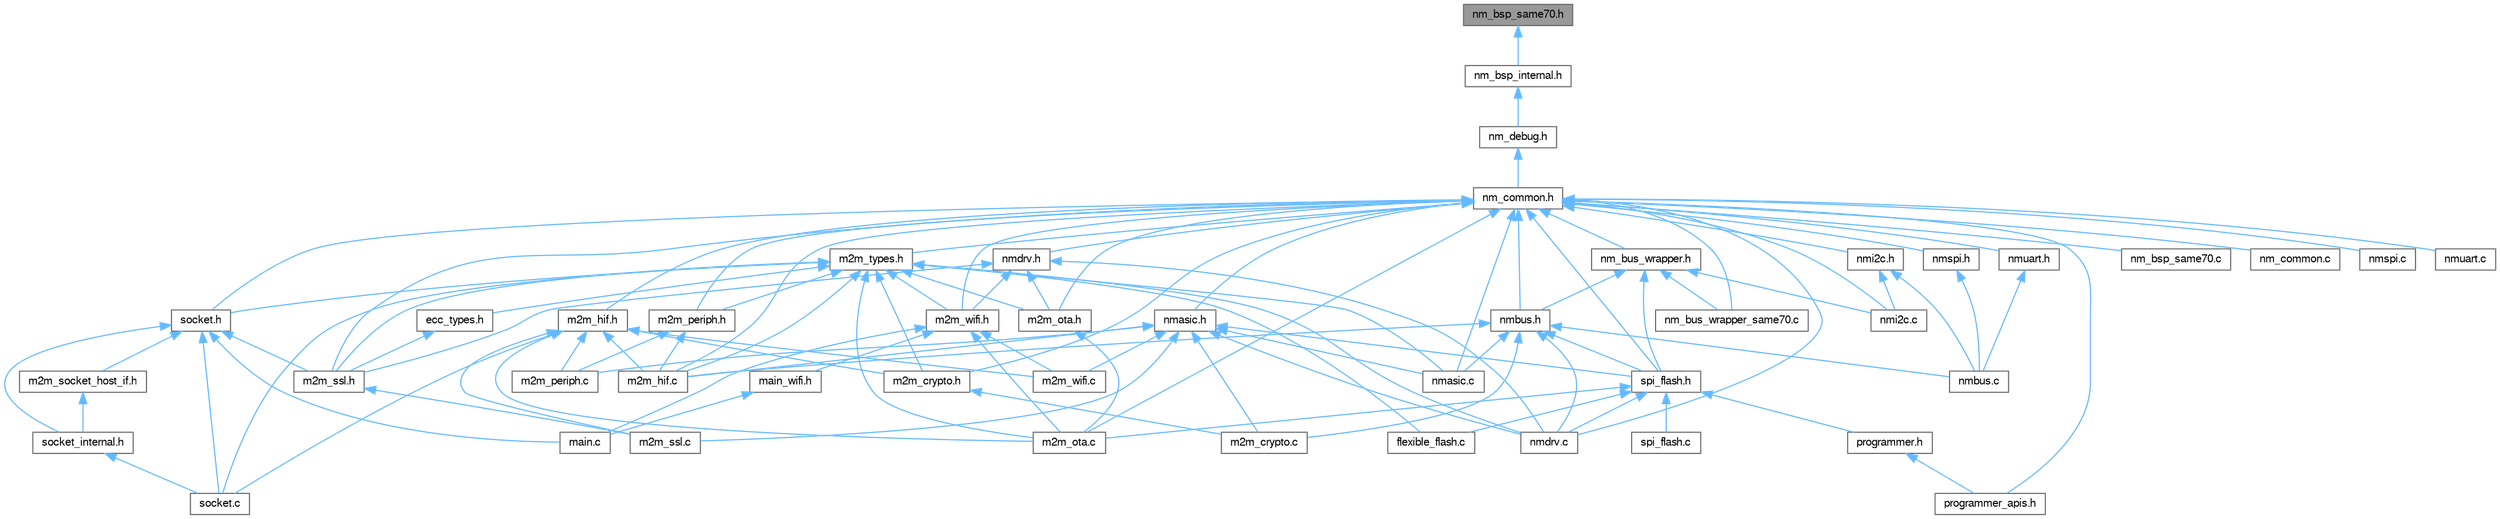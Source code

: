 digraph "nm_bsp_same70.h"
{
 // LATEX_PDF_SIZE
  bgcolor="transparent";
  edge [fontname=FreeSans,fontsize=10,labelfontname=FreeSans,labelfontsize=10];
  node [fontname=FreeSans,fontsize=10,shape=box,height=0.2,width=0.4];
  Node1 [label="nm_bsp_same70.h",height=0.2,width=0.4,color="gray40", fillcolor="grey60", style="filled", fontcolor="black",tooltip="This module contains SAME70 BSP APIs declarations."];
  Node1 -> Node2 [dir="back",color="steelblue1",style="solid"];
  Node2 [label="nm_bsp_internal.h",height=0.2,width=0.4,color="grey40", fillcolor="white", style="filled",URL="$nm__bsp__internal_8h.html",tooltip="This module contains NMC1500 BSP APIs declarations."];
  Node2 -> Node3 [dir="back",color="steelblue1",style="solid"];
  Node3 [label="nm_debug.h",height=0.2,width=0.4,color="grey40", fillcolor="white", style="filled",URL="$nm__debug_8h.html",tooltip="This module contains debug APIs declarations."];
  Node3 -> Node4 [dir="back",color="steelblue1",style="solid"];
  Node4 [label="nm_common.h",height=0.2,width=0.4,color="grey40", fillcolor="white", style="filled",URL="$nm__common_8h.html",tooltip="WINC Driver Common API Declarations."];
  Node4 -> Node5 [dir="back",color="steelblue1",style="solid"];
  Node5 [label="m2m_crypto.h",height=0.2,width=0.4,color="grey40", fillcolor="white", style="filled",URL="$m2m__crypto_8h.html",tooltip="WINC Crypto Application Interface."];
  Node5 -> Node6 [dir="back",color="steelblue1",style="solid"];
  Node6 [label="m2m_crypto.c",height=0.2,width=0.4,color="grey40", fillcolor="white", style="filled",URL="$m2m__crypto_8c.html",tooltip="WINC Crypto module."];
  Node4 -> Node7 [dir="back",color="steelblue1",style="solid"];
  Node7 [label="m2m_hif.c",height=0.2,width=0.4,color="grey40", fillcolor="white", style="filled",URL="$m2m__hif_8c.html",tooltip="This module contains M2M host interface APIs implementation."];
  Node4 -> Node8 [dir="back",color="steelblue1",style="solid"];
  Node8 [label="m2m_hif.h",height=0.2,width=0.4,color="grey40", fillcolor="white", style="filled",URL="$m2m__hif_8h.html",tooltip="This module contains M2M host interface APIs implementation."];
  Node8 -> Node5 [dir="back",color="steelblue1",style="solid"];
  Node8 -> Node7 [dir="back",color="steelblue1",style="solid"];
  Node8 -> Node9 [dir="back",color="steelblue1",style="solid"];
  Node9 [label="m2m_ota.c",height=0.2,width=0.4,color="grey40", fillcolor="white", style="filled",URL="$m2m__ota_8c.html",tooltip="NMC1500 IoT OTA Interface."];
  Node8 -> Node10 [dir="back",color="steelblue1",style="solid"];
  Node10 [label="m2m_periph.c",height=0.2,width=0.4,color="grey40", fillcolor="white", style="filled",URL="$m2m__periph_8c.html",tooltip="NMC1500 Peripherials Application Interface."];
  Node8 -> Node11 [dir="back",color="steelblue1",style="solid"];
  Node11 [label="m2m_ssl.c",height=0.2,width=0.4,color="grey40", fillcolor="white", style="filled",URL="$m2m__ssl_8c.html",tooltip="This module contains M2M Wi-Fi SSL APIs implementation."];
  Node8 -> Node12 [dir="back",color="steelblue1",style="solid"];
  Node12 [label="m2m_wifi.c",height=0.2,width=0.4,color="grey40", fillcolor="white", style="filled",URL="$m2m__wifi_8c.html",tooltip="This module contains M2M Wi-Fi APIs implementation."];
  Node8 -> Node13 [dir="back",color="steelblue1",style="solid"];
  Node13 [label="socket.c",height=0.2,width=0.4,color="grey40", fillcolor="white", style="filled",URL="$socket_8c.html",tooltip="BSD compatible socket interface."];
  Node4 -> Node9 [dir="back",color="steelblue1",style="solid"];
  Node4 -> Node14 [dir="back",color="steelblue1",style="solid"];
  Node14 [label="m2m_ota.h",height=0.2,width=0.4,color="grey40", fillcolor="white", style="filled",URL="$m2m__ota_8h.html",tooltip="WINC OTA Upgrade API Interface."];
  Node14 -> Node9 [dir="back",color="steelblue1",style="solid"];
  Node4 -> Node15 [dir="back",color="steelblue1",style="solid"];
  Node15 [label="m2m_periph.h",height=0.2,width=0.4,color="grey40", fillcolor="white", style="filled",URL="$m2m__periph_8h.html",tooltip="WINC Peripherals Application Interface."];
  Node15 -> Node7 [dir="back",color="steelblue1",style="solid"];
  Node15 -> Node10 [dir="back",color="steelblue1",style="solid"];
  Node4 -> Node16 [dir="back",color="steelblue1",style="solid"];
  Node16 [label="m2m_ssl.h",height=0.2,width=0.4,color="grey40", fillcolor="white", style="filled",URL="$m2m__ssl_8h.html",tooltip="WINC Application Interface Internal Types."];
  Node16 -> Node11 [dir="back",color="steelblue1",style="solid"];
  Node4 -> Node17 [dir="back",color="steelblue1",style="solid"];
  Node17 [label="m2m_types.h",height=0.2,width=0.4,color="grey40", fillcolor="white", style="filled",URL="$m2m__types_8h.html",tooltip="WINC Application Interface Internal Types."];
  Node17 -> Node18 [dir="back",color="steelblue1",style="solid"];
  Node18 [label="ecc_types.h",height=0.2,width=0.4,color="grey40", fillcolor="white", style="filled",URL="$ecc__types_8h.html",tooltip="WINC Application Interface Internal Types."];
  Node18 -> Node16 [dir="back",color="steelblue1",style="solid"];
  Node17 -> Node19 [dir="back",color="steelblue1",style="solid"];
  Node19 [label="flexible_flash.c",height=0.2,width=0.4,color="grey40", fillcolor="white", style="filled",URL="$flexible__flash_8c.html",tooltip="WINC1500 SPI Flash."];
  Node17 -> Node5 [dir="back",color="steelblue1",style="solid"];
  Node17 -> Node7 [dir="back",color="steelblue1",style="solid"];
  Node17 -> Node9 [dir="back",color="steelblue1",style="solid"];
  Node17 -> Node14 [dir="back",color="steelblue1",style="solid"];
  Node17 -> Node15 [dir="back",color="steelblue1",style="solid"];
  Node17 -> Node16 [dir="back",color="steelblue1",style="solid"];
  Node17 -> Node20 [dir="back",color="steelblue1",style="solid"];
  Node20 [label="m2m_wifi.h",height=0.2,width=0.4,color="grey40", fillcolor="white", style="filled",URL="$m2m__wifi_8h.html",tooltip="WINC WLAN Application Interface."];
  Node20 -> Node9 [dir="back",color="steelblue1",style="solid"];
  Node20 -> Node12 [dir="back",color="steelblue1",style="solid"];
  Node20 -> Node21 [dir="back",color="steelblue1",style="solid"];
  Node21 [label="main.c",height=0.2,width=0.4,color="grey40", fillcolor="white", style="filled",URL="$main_8c.html",tooltip="SAME70 Weather Client Demo Example."];
  Node20 -> Node22 [dir="back",color="steelblue1",style="solid"];
  Node22 [label="main_wifi.h",height=0.2,width=0.4,color="grey40", fillcolor="white", style="filled",URL="$main__wifi_8h.html",tooltip="MAIN configuration."];
  Node22 -> Node21 [dir="back",color="steelblue1",style="solid"];
  Node17 -> Node23 [dir="back",color="steelblue1",style="solid"];
  Node23 [label="nmasic.c",height=0.2,width=0.4,color="grey40", fillcolor="white", style="filled",URL="$nmasic_8c.html",tooltip="This module contains NMC1500 ASIC specific internal APIs."];
  Node17 -> Node24 [dir="back",color="steelblue1",style="solid"];
  Node24 [label="nmdrv.c",height=0.2,width=0.4,color="grey40", fillcolor="white", style="filled",URL="$nmdrv_8c.html",tooltip="This module contains NMC1000 M2M driver APIs implementation."];
  Node17 -> Node13 [dir="back",color="steelblue1",style="solid"];
  Node17 -> Node25 [dir="back",color="steelblue1",style="solid"];
  Node25 [label="socket.h",height=0.2,width=0.4,color="grey40", fillcolor="white", style="filled",URL="$socket_8h.html",tooltip="WINC BSD compatible Socket Interface."];
  Node25 -> Node26 [dir="back",color="steelblue1",style="solid"];
  Node26 [label="m2m_socket_host_if.h",height=0.2,width=0.4,color="grey40", fillcolor="white", style="filled",URL="$m2m__socket__host__if_8h.html",tooltip="BSD compatible socket interface internal types."];
  Node26 -> Node27 [dir="back",color="steelblue1",style="solid"];
  Node27 [label="socket_internal.h",height=0.2,width=0.4,color="grey40", fillcolor="white", style="filled",URL="$socket__internal_8h.html",tooltip="BSD compatible socket interface internal types."];
  Node27 -> Node13 [dir="back",color="steelblue1",style="solid"];
  Node25 -> Node16 [dir="back",color="steelblue1",style="solid"];
  Node25 -> Node21 [dir="back",color="steelblue1",style="solid"];
  Node25 -> Node13 [dir="back",color="steelblue1",style="solid"];
  Node25 -> Node27 [dir="back",color="steelblue1",style="solid"];
  Node4 -> Node20 [dir="back",color="steelblue1",style="solid"];
  Node4 -> Node28 [dir="back",color="steelblue1",style="solid"];
  Node28 [label="nm_bsp_same70.c",height=0.2,width=0.4,color="grey40", fillcolor="white", style="filled",URL="$nm__bsp__same70_8c.html",tooltip="This module contains SAME70 BSP APIs implementation."];
  Node4 -> Node29 [dir="back",color="steelblue1",style="solid"];
  Node29 [label="nm_bus_wrapper.h",height=0.2,width=0.4,color="grey40", fillcolor="white", style="filled",URL="$nm__bus__wrapper_8h.html",tooltip="This module contains NMC1000 bus wrapper APIs declarations."];
  Node29 -> Node30 [dir="back",color="steelblue1",style="solid"];
  Node30 [label="nm_bus_wrapper_same70.c",height=0.2,width=0.4,color="grey40", fillcolor="white", style="filled",URL="$nm__bus__wrapper__same70_8c.html",tooltip="This module contains NMC1000 bus wrapper APIs implementation."];
  Node29 -> Node31 [dir="back",color="steelblue1",style="solid"];
  Node31 [label="nmbus.h",height=0.2,width=0.4,color="grey40", fillcolor="white", style="filled",URL="$nmbus_8h.html",tooltip="This module contains NMC1000 bus APIs implementation."];
  Node31 -> Node6 [dir="back",color="steelblue1",style="solid"];
  Node31 -> Node7 [dir="back",color="steelblue1",style="solid"];
  Node31 -> Node23 [dir="back",color="steelblue1",style="solid"];
  Node31 -> Node32 [dir="back",color="steelblue1",style="solid"];
  Node32 [label="nmbus.c",height=0.2,width=0.4,color="grey40", fillcolor="white", style="filled",URL="$nmbus_8c.html",tooltip="This module contains NMC1000 bus APIs implementation."];
  Node31 -> Node24 [dir="back",color="steelblue1",style="solid"];
  Node31 -> Node33 [dir="back",color="steelblue1",style="solid"];
  Node33 [label="spi_flash.h",height=0.2,width=0.4,color="grey40", fillcolor="white", style="filled",URL="$spi__flash_8h.html",tooltip="WINC1500 SPI Flash."];
  Node33 -> Node19 [dir="back",color="steelblue1",style="solid"];
  Node33 -> Node9 [dir="back",color="steelblue1",style="solid"];
  Node33 -> Node24 [dir="back",color="steelblue1",style="solid"];
  Node33 -> Node34 [dir="back",color="steelblue1",style="solid"];
  Node34 [label="programmer.h",height=0.2,width=0.4,color="grey40", fillcolor="white", style="filled",URL="$programmer_8h.html",tooltip="WINC Peripherals Application Interface."];
  Node34 -> Node35 [dir="back",color="steelblue1",style="solid"];
  Node35 [label="programmer_apis.h",height=0.2,width=0.4,color="grey40", fillcolor="white", style="filled",URL="$programmer__apis_8h.html",tooltip="Programmer APIs."];
  Node33 -> Node36 [dir="back",color="steelblue1",style="solid"];
  Node36 [label="spi_flash.c",height=0.2,width=0.4,color="grey40", fillcolor="white", style="filled",URL="$spi__flash_8c.html",tooltip="WINC1500 SPI Flash."];
  Node29 -> Node37 [dir="back",color="steelblue1",style="solid"];
  Node37 [label="nmi2c.c",height=0.2,width=0.4,color="grey40", fillcolor="white", style="filled",URL="$nmi2c_8c.html",tooltip="This module contains NMC1000 I2C protocol bus APIs implementation."];
  Node29 -> Node33 [dir="back",color="steelblue1",style="solid"];
  Node4 -> Node30 [dir="back",color="steelblue1",style="solid"];
  Node4 -> Node38 [dir="back",color="steelblue1",style="solid"];
  Node38 [label="nm_common.c",height=0.2,width=0.4,color="grey40", fillcolor="white", style="filled",URL="$nm__common_8c.html",tooltip="This module contains common APIs declarations."];
  Node4 -> Node23 [dir="back",color="steelblue1",style="solid"];
  Node4 -> Node39 [dir="back",color="steelblue1",style="solid"];
  Node39 [label="nmasic.h",height=0.2,width=0.4,color="grey40", fillcolor="white", style="filled",URL="$nmasic_8h.html",tooltip="This module contains NMC1500 ASIC specific internal APIs."];
  Node39 -> Node6 [dir="back",color="steelblue1",style="solid"];
  Node39 -> Node7 [dir="back",color="steelblue1",style="solid"];
  Node39 -> Node10 [dir="back",color="steelblue1",style="solid"];
  Node39 -> Node11 [dir="back",color="steelblue1",style="solid"];
  Node39 -> Node12 [dir="back",color="steelblue1",style="solid"];
  Node39 -> Node23 [dir="back",color="steelblue1",style="solid"];
  Node39 -> Node24 [dir="back",color="steelblue1",style="solid"];
  Node39 -> Node33 [dir="back",color="steelblue1",style="solid"];
  Node4 -> Node31 [dir="back",color="steelblue1",style="solid"];
  Node4 -> Node24 [dir="back",color="steelblue1",style="solid"];
  Node4 -> Node40 [dir="back",color="steelblue1",style="solid"];
  Node40 [label="nmdrv.h",height=0.2,width=0.4,color="grey40", fillcolor="white", style="filled",URL="$nmdrv_8h.html",tooltip="This module contains NMC1500 M2M driver APIs declarations."];
  Node40 -> Node14 [dir="back",color="steelblue1",style="solid"];
  Node40 -> Node16 [dir="back",color="steelblue1",style="solid"];
  Node40 -> Node20 [dir="back",color="steelblue1",style="solid"];
  Node40 -> Node24 [dir="back",color="steelblue1",style="solid"];
  Node4 -> Node37 [dir="back",color="steelblue1",style="solid"];
  Node4 -> Node41 [dir="back",color="steelblue1",style="solid"];
  Node41 [label="nmi2c.h",height=0.2,width=0.4,color="grey40", fillcolor="white", style="filled",URL="$nmi2c_8h.html",tooltip="This module contains NMC1000 I2C protocol bus APIs implementation."];
  Node41 -> Node32 [dir="back",color="steelblue1",style="solid"];
  Node41 -> Node37 [dir="back",color="steelblue1",style="solid"];
  Node4 -> Node42 [dir="back",color="steelblue1",style="solid"];
  Node42 [label="nmspi.c",height=0.2,width=0.4,color="grey40", fillcolor="white", style="filled",URL="$nmspi_8c.html",tooltip="This module contains NMC1000 SPI protocol bus APIs implementation."];
  Node4 -> Node43 [dir="back",color="steelblue1",style="solid"];
  Node43 [label="nmspi.h",height=0.2,width=0.4,color="grey40", fillcolor="white", style="filled",URL="$nmspi_8h.html",tooltip="This module contains NMC1000 SPI protocol bus APIs implementation."];
  Node43 -> Node32 [dir="back",color="steelblue1",style="solid"];
  Node4 -> Node44 [dir="back",color="steelblue1",style="solid"];
  Node44 [label="nmuart.c",height=0.2,width=0.4,color="grey40", fillcolor="white", style="filled",URL="$nmuart_8c.html",tooltip="This module contains NMC1000 UART protocol bus APIs implementation."];
  Node4 -> Node45 [dir="back",color="steelblue1",style="solid"];
  Node45 [label="nmuart.h",height=0.2,width=0.4,color="grey40", fillcolor="white", style="filled",URL="$nmuart_8h.html",tooltip="This module contains NMC1000 UART protocol bus APIs implementation."];
  Node45 -> Node32 [dir="back",color="steelblue1",style="solid"];
  Node4 -> Node35 [dir="back",color="steelblue1",style="solid"];
  Node4 -> Node25 [dir="back",color="steelblue1",style="solid"];
  Node4 -> Node33 [dir="back",color="steelblue1",style="solid"];
}
